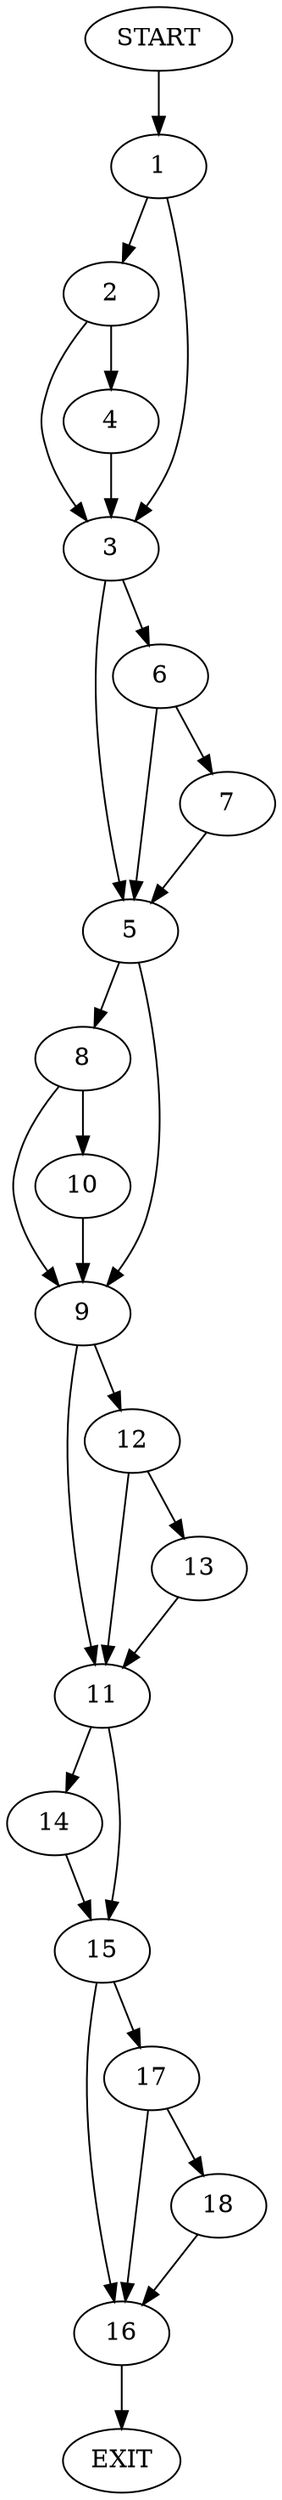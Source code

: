 digraph {
0 [label="START"]
19 [label="EXIT"]
0 -> 1
1 -> 2
1 -> 3
2 -> 4
2 -> 3
3 -> 5
3 -> 6
4 -> 3
6 -> 7
6 -> 5
5 -> 8
5 -> 9
7 -> 5
8 -> 9
8 -> 10
9 -> 11
9 -> 12
10 -> 9
12 -> 13
12 -> 11
11 -> 14
11 -> 15
13 -> 11
15 -> 16
15 -> 17
14 -> 15
17 -> 16
17 -> 18
16 -> 19
18 -> 16
}
